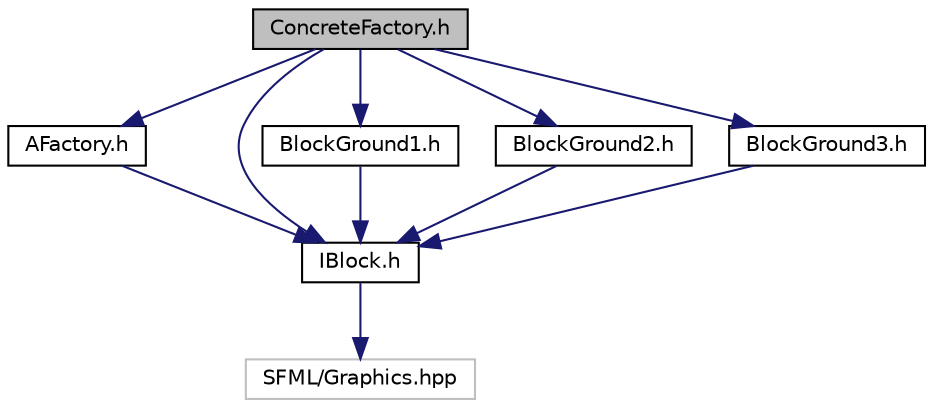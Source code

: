 digraph G
{
  edge [fontname="Helvetica",fontsize="10",labelfontname="Helvetica",labelfontsize="10"];
  node [fontname="Helvetica",fontsize="10",shape=record];
  Node1 [label="ConcreteFactory.h",height=0.2,width=0.4,color="black", fillcolor="grey75", style="filled" fontcolor="black"];
  Node1 -> Node2 [color="midnightblue",fontsize="10",style="solid",fontname="Helvetica"];
  Node2 [label="AFactory.h",height=0.2,width=0.4,color="black", fillcolor="white", style="filled",URL="$_a_factory_8h.html"];
  Node2 -> Node3 [color="midnightblue",fontsize="10",style="solid",fontname="Helvetica"];
  Node3 [label="IBlock.h",height=0.2,width=0.4,color="black", fillcolor="white", style="filled",URL="$_i_block_8h.html"];
  Node3 -> Node4 [color="midnightblue",fontsize="10",style="solid",fontname="Helvetica"];
  Node4 [label="SFML/Graphics.hpp",height=0.2,width=0.4,color="grey75", fillcolor="white", style="filled"];
  Node1 -> Node3 [color="midnightblue",fontsize="10",style="solid",fontname="Helvetica"];
  Node1 -> Node5 [color="midnightblue",fontsize="10",style="solid",fontname="Helvetica"];
  Node5 [label="BlockGround1.h",height=0.2,width=0.4,color="black", fillcolor="white", style="filled",URL="$_block_ground1_8h.html"];
  Node5 -> Node3 [color="midnightblue",fontsize="10",style="solid",fontname="Helvetica"];
  Node1 -> Node6 [color="midnightblue",fontsize="10",style="solid",fontname="Helvetica"];
  Node6 [label="BlockGround2.h",height=0.2,width=0.4,color="black", fillcolor="white", style="filled",URL="$_block_ground2_8h.html"];
  Node6 -> Node3 [color="midnightblue",fontsize="10",style="solid",fontname="Helvetica"];
  Node1 -> Node7 [color="midnightblue",fontsize="10",style="solid",fontname="Helvetica"];
  Node7 [label="BlockGround3.h",height=0.2,width=0.4,color="black", fillcolor="white", style="filled",URL="$_block_ground3_8h.html"];
  Node7 -> Node3 [color="midnightblue",fontsize="10",style="solid",fontname="Helvetica"];
}
